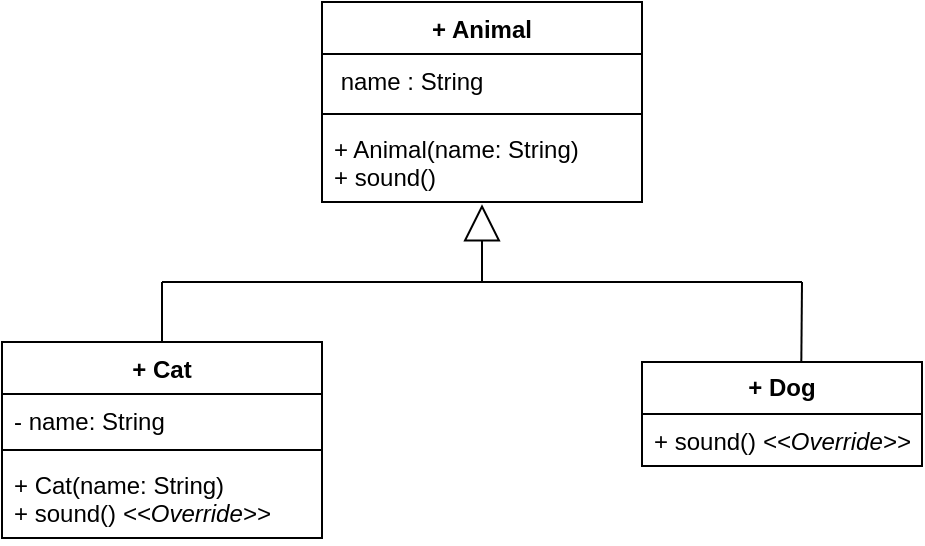 <mxfile version="25.0.2">
  <diagram name="Page-1" id="cekgBmH-U61A86sb933d">
    <mxGraphModel dx="709" dy="458" grid="0" gridSize="10" guides="1" tooltips="1" connect="1" arrows="1" fold="1" page="1" pageScale="1" pageWidth="850" pageHeight="1100" math="0" shadow="0">
      <root>
        <mxCell id="0" />
        <mxCell id="1" parent="0" />
        <mxCell id="P5xfACPiD8gl2WFixBBt-1" value="+ Animal" style="swimlane;fontStyle=1;align=center;verticalAlign=top;childLayout=stackLayout;horizontal=1;startSize=26;horizontalStack=0;resizeParent=1;resizeParentMax=0;resizeLast=0;collapsible=1;marginBottom=0;whiteSpace=wrap;html=1;" vertex="1" parent="1">
          <mxGeometry x="320" y="220" width="160" height="100" as="geometry" />
        </mxCell>
        <mxCell id="P5xfACPiD8gl2WFixBBt-2" value="&amp;nbsp;name : String" style="text;strokeColor=none;fillColor=none;align=left;verticalAlign=top;spacingLeft=4;spacingRight=4;overflow=hidden;rotatable=0;points=[[0,0.5],[1,0.5]];portConstraint=eastwest;whiteSpace=wrap;html=1;" vertex="1" parent="P5xfACPiD8gl2WFixBBt-1">
          <mxGeometry y="26" width="160" height="26" as="geometry" />
        </mxCell>
        <mxCell id="P5xfACPiD8gl2WFixBBt-3" value="" style="line;strokeWidth=1;fillColor=none;align=left;verticalAlign=middle;spacingTop=-1;spacingLeft=3;spacingRight=3;rotatable=0;labelPosition=right;points=[];portConstraint=eastwest;strokeColor=inherit;" vertex="1" parent="P5xfACPiD8gl2WFixBBt-1">
          <mxGeometry y="52" width="160" height="8" as="geometry" />
        </mxCell>
        <mxCell id="P5xfACPiD8gl2WFixBBt-4" value="+ Animal(name: String)&lt;div&gt;+ sound()&lt;/div&gt;" style="text;strokeColor=none;fillColor=none;align=left;verticalAlign=top;spacingLeft=4;spacingRight=4;overflow=hidden;rotatable=0;points=[[0,0.5],[1,0.5]];portConstraint=eastwest;whiteSpace=wrap;html=1;" vertex="1" parent="P5xfACPiD8gl2WFixBBt-1">
          <mxGeometry y="60" width="160" height="40" as="geometry" />
        </mxCell>
        <mxCell id="P5xfACPiD8gl2WFixBBt-5" value="&lt;b&gt;+ Dog&lt;/b&gt;" style="swimlane;fontStyle=0;childLayout=stackLayout;horizontal=1;startSize=26;fillColor=none;horizontalStack=0;resizeParent=1;resizeParentMax=0;resizeLast=0;collapsible=1;marginBottom=0;whiteSpace=wrap;html=1;" vertex="1" parent="1">
          <mxGeometry x="480" y="400" width="140" height="52" as="geometry" />
        </mxCell>
        <mxCell id="P5xfACPiD8gl2WFixBBt-7" value="+ sound()&amp;nbsp;&lt;i style=&quot;text-align: center;&quot;&gt;&amp;lt;&amp;lt;Override&amp;gt;&amp;gt;&lt;/i&gt;" style="text;strokeColor=none;fillColor=none;align=left;verticalAlign=top;spacingLeft=4;spacingRight=4;overflow=hidden;rotatable=0;points=[[0,0.5],[1,0.5]];portConstraint=eastwest;whiteSpace=wrap;html=1;" vertex="1" parent="P5xfACPiD8gl2WFixBBt-5">
          <mxGeometry y="26" width="140" height="26" as="geometry" />
        </mxCell>
        <mxCell id="P5xfACPiD8gl2WFixBBt-19" value="" style="endArrow=none;html=1;rounded=0;exitX=0.5;exitY=0;exitDx=0;exitDy=0;" edge="1" parent="1" source="P5xfACPiD8gl2WFixBBt-23">
          <mxGeometry width="50" height="50" relative="1" as="geometry">
            <mxPoint x="250" y="390" as="sourcePoint" />
            <mxPoint x="240" y="360" as="targetPoint" />
          </mxGeometry>
        </mxCell>
        <mxCell id="P5xfACPiD8gl2WFixBBt-20" value="" style="endArrow=none;html=1;rounded=0;" edge="1" parent="1">
          <mxGeometry width="50" height="50" relative="1" as="geometry">
            <mxPoint x="240" y="360" as="sourcePoint" />
            <mxPoint x="560" y="360" as="targetPoint" />
          </mxGeometry>
        </mxCell>
        <mxCell id="P5xfACPiD8gl2WFixBBt-21" value="" style="endArrow=none;html=1;rounded=0;exitX=0.569;exitY=0.002;exitDx=0;exitDy=0;exitPerimeter=0;" edge="1" parent="1" source="P5xfACPiD8gl2WFixBBt-5">
          <mxGeometry width="50" height="50" relative="1" as="geometry">
            <mxPoint x="540" y="400" as="sourcePoint" />
            <mxPoint x="560" y="360" as="targetPoint" />
          </mxGeometry>
        </mxCell>
        <mxCell id="P5xfACPiD8gl2WFixBBt-22" value="" style="endArrow=block;endSize=16;endFill=0;html=1;rounded=0;entryX=0.5;entryY=1.028;entryDx=0;entryDy=0;entryPerimeter=0;" edge="1" parent="1" target="P5xfACPiD8gl2WFixBBt-4">
          <mxGeometry width="160" relative="1" as="geometry">
            <mxPoint x="400" y="360" as="sourcePoint" />
            <mxPoint x="520" y="330" as="targetPoint" />
          </mxGeometry>
        </mxCell>
        <mxCell id="P5xfACPiD8gl2WFixBBt-23" value="+ Cat" style="swimlane;fontStyle=1;align=center;verticalAlign=top;childLayout=stackLayout;horizontal=1;startSize=26;horizontalStack=0;resizeParent=1;resizeParentMax=0;resizeLast=0;collapsible=1;marginBottom=0;whiteSpace=wrap;html=1;" vertex="1" parent="1">
          <mxGeometry x="160" y="390" width="160" height="98" as="geometry" />
        </mxCell>
        <mxCell id="P5xfACPiD8gl2WFixBBt-24" value="- name: String" style="text;strokeColor=none;fillColor=none;align=left;verticalAlign=top;spacingLeft=4;spacingRight=4;overflow=hidden;rotatable=0;points=[[0,0.5],[1,0.5]];portConstraint=eastwest;whiteSpace=wrap;html=1;" vertex="1" parent="P5xfACPiD8gl2WFixBBt-23">
          <mxGeometry y="26" width="160" height="24" as="geometry" />
        </mxCell>
        <mxCell id="P5xfACPiD8gl2WFixBBt-25" value="" style="line;strokeWidth=1;fillColor=none;align=left;verticalAlign=middle;spacingTop=-1;spacingLeft=3;spacingRight=3;rotatable=0;labelPosition=right;points=[];portConstraint=eastwest;strokeColor=inherit;" vertex="1" parent="P5xfACPiD8gl2WFixBBt-23">
          <mxGeometry y="50" width="160" height="8" as="geometry" />
        </mxCell>
        <mxCell id="P5xfACPiD8gl2WFixBBt-26" value="+ Cat(name: String)&amp;nbsp;&lt;div&gt;+ sound()&amp;nbsp;&lt;i style=&quot;text-align: center;&quot;&gt;&amp;lt;&amp;lt;Override&amp;gt;&amp;gt;&lt;/i&gt;&lt;br&gt;&lt;/div&gt;" style="text;strokeColor=none;fillColor=none;align=left;verticalAlign=top;spacingLeft=4;spacingRight=4;overflow=hidden;rotatable=0;points=[[0,0.5],[1,0.5]];portConstraint=eastwest;whiteSpace=wrap;html=1;" vertex="1" parent="P5xfACPiD8gl2WFixBBt-23">
          <mxGeometry y="58" width="160" height="40" as="geometry" />
        </mxCell>
      </root>
    </mxGraphModel>
  </diagram>
</mxfile>
